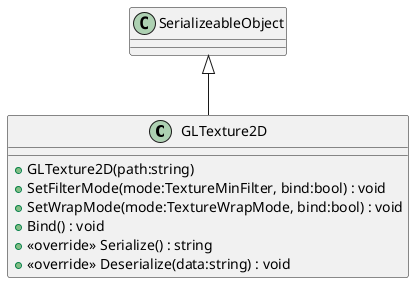 @startuml
class GLTexture2D {
    + GLTexture2D(path:string)
    + SetFilterMode(mode:TextureMinFilter, bind:bool) : void
    + SetWrapMode(mode:TextureWrapMode, bind:bool) : void
    + Bind() : void
    + <<override>> Serialize() : string
    + <<override>> Deserialize(data:string) : void
}
SerializeableObject <|-- GLTexture2D
@enduml
